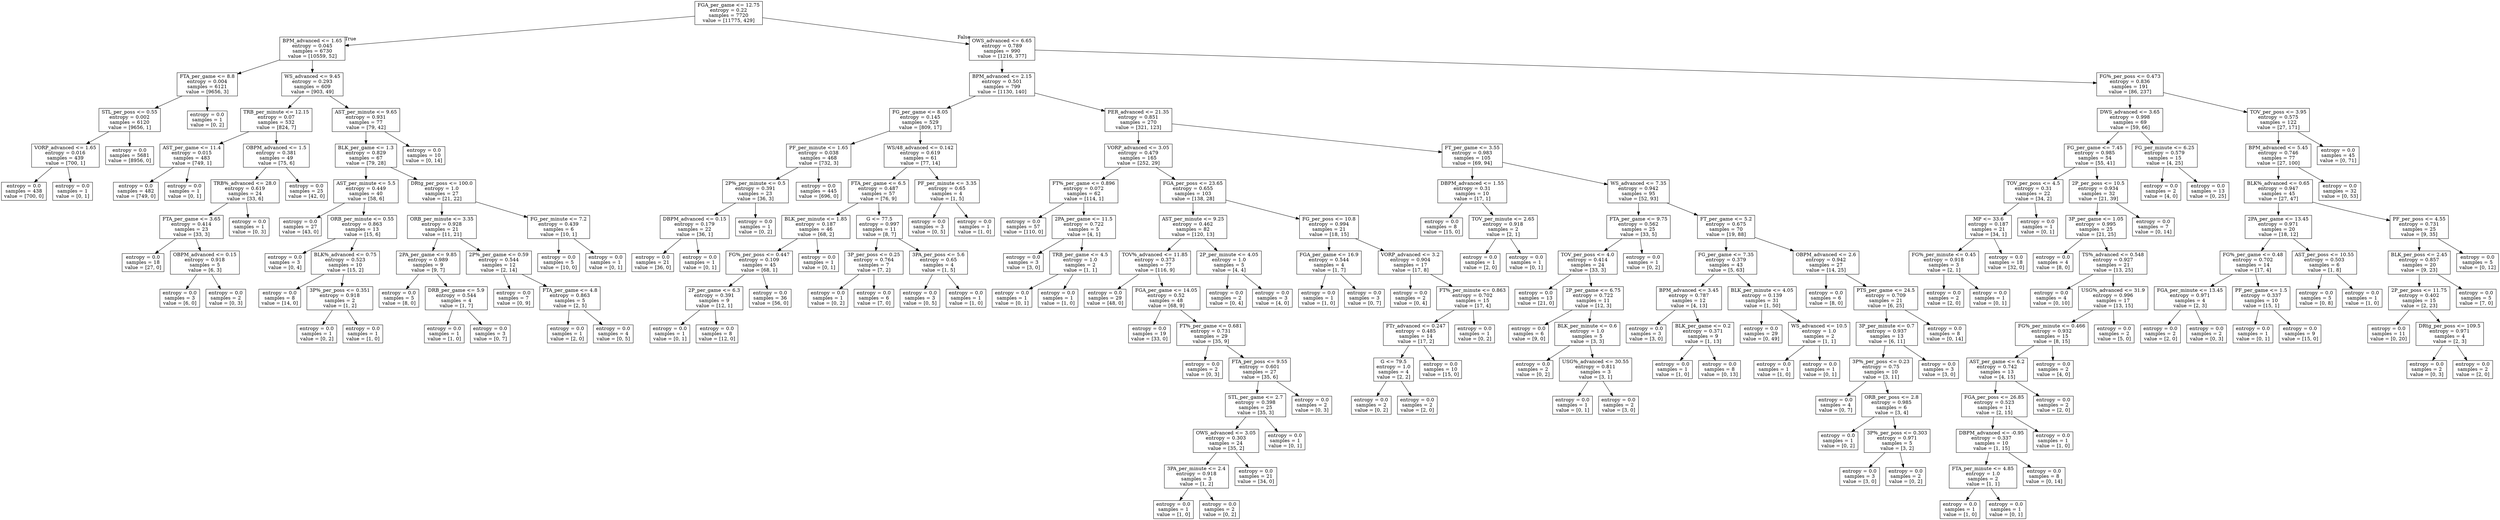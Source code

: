 digraph Tree {
node [shape=box] ;
0 [label="FGA_per_game <= 12.75\nentropy = 0.22\nsamples = 7720\nvalue = [11775, 429]"] ;
1 [label="BPM_advanced <= 1.65\nentropy = 0.045\nsamples = 6730\nvalue = [10559, 52]"] ;
0 -> 1 [labeldistance=2.5, labelangle=45, headlabel="True"] ;
2 [label="FTA_per_game <= 8.8\nentropy = 0.004\nsamples = 6121\nvalue = [9656, 3]"] ;
1 -> 2 ;
3 [label="STL_per_poss <= 0.55\nentropy = 0.002\nsamples = 6120\nvalue = [9656, 1]"] ;
2 -> 3 ;
4 [label="VORP_advanced <= 1.65\nentropy = 0.016\nsamples = 439\nvalue = [700, 1]"] ;
3 -> 4 ;
5 [label="entropy = 0.0\nsamples = 438\nvalue = [700, 0]"] ;
4 -> 5 ;
6 [label="entropy = 0.0\nsamples = 1\nvalue = [0, 1]"] ;
4 -> 6 ;
7 [label="entropy = 0.0\nsamples = 5681\nvalue = [8956, 0]"] ;
3 -> 7 ;
8 [label="entropy = 0.0\nsamples = 1\nvalue = [0, 2]"] ;
2 -> 8 ;
9 [label="WS_advanced <= 9.45\nentropy = 0.293\nsamples = 609\nvalue = [903, 49]"] ;
1 -> 9 ;
10 [label="TRB_per_minute <= 12.15\nentropy = 0.07\nsamples = 532\nvalue = [824, 7]"] ;
9 -> 10 ;
11 [label="AST_per_game <= 11.4\nentropy = 0.015\nsamples = 483\nvalue = [749, 1]"] ;
10 -> 11 ;
12 [label="entropy = 0.0\nsamples = 482\nvalue = [749, 0]"] ;
11 -> 12 ;
13 [label="entropy = 0.0\nsamples = 1\nvalue = [0, 1]"] ;
11 -> 13 ;
14 [label="OBPM_advanced <= 1.5\nentropy = 0.381\nsamples = 49\nvalue = [75, 6]"] ;
10 -> 14 ;
15 [label="TRB%_advanced <= 28.0\nentropy = 0.619\nsamples = 24\nvalue = [33, 6]"] ;
14 -> 15 ;
16 [label="FTA_per_game <= 3.65\nentropy = 0.414\nsamples = 23\nvalue = [33, 3]"] ;
15 -> 16 ;
17 [label="entropy = 0.0\nsamples = 18\nvalue = [27, 0]"] ;
16 -> 17 ;
18 [label="OBPM_advanced <= 0.15\nentropy = 0.918\nsamples = 5\nvalue = [6, 3]"] ;
16 -> 18 ;
19 [label="entropy = 0.0\nsamples = 3\nvalue = [6, 0]"] ;
18 -> 19 ;
20 [label="entropy = 0.0\nsamples = 2\nvalue = [0, 3]"] ;
18 -> 20 ;
21 [label="entropy = 0.0\nsamples = 1\nvalue = [0, 3]"] ;
15 -> 21 ;
22 [label="entropy = 0.0\nsamples = 25\nvalue = [42, 0]"] ;
14 -> 22 ;
23 [label="AST_per_minute <= 9.65\nentropy = 0.931\nsamples = 77\nvalue = [79, 42]"] ;
9 -> 23 ;
24 [label="BLK_per_game <= 1.3\nentropy = 0.829\nsamples = 67\nvalue = [79, 28]"] ;
23 -> 24 ;
25 [label="AST_per_minute <= 5.5\nentropy = 0.449\nsamples = 40\nvalue = [58, 6]"] ;
24 -> 25 ;
26 [label="entropy = 0.0\nsamples = 27\nvalue = [43, 0]"] ;
25 -> 26 ;
27 [label="ORB_per_minute <= 0.55\nentropy = 0.863\nsamples = 13\nvalue = [15, 6]"] ;
25 -> 27 ;
28 [label="entropy = 0.0\nsamples = 3\nvalue = [0, 4]"] ;
27 -> 28 ;
29 [label="BLK%_advanced <= 0.75\nentropy = 0.523\nsamples = 10\nvalue = [15, 2]"] ;
27 -> 29 ;
30 [label="entropy = 0.0\nsamples = 8\nvalue = [14, 0]"] ;
29 -> 30 ;
31 [label="3P%_per_poss <= 0.351\nentropy = 0.918\nsamples = 2\nvalue = [1, 2]"] ;
29 -> 31 ;
32 [label="entropy = 0.0\nsamples = 1\nvalue = [0, 2]"] ;
31 -> 32 ;
33 [label="entropy = 0.0\nsamples = 1\nvalue = [1, 0]"] ;
31 -> 33 ;
34 [label="DRtg_per_poss <= 100.0\nentropy = 1.0\nsamples = 27\nvalue = [21, 22]"] ;
24 -> 34 ;
35 [label="ORB_per_minute <= 3.35\nentropy = 0.928\nsamples = 21\nvalue = [11, 21]"] ;
34 -> 35 ;
36 [label="2PA_per_game <= 9.85\nentropy = 0.989\nsamples = 9\nvalue = [9, 7]"] ;
35 -> 36 ;
37 [label="entropy = 0.0\nsamples = 5\nvalue = [8, 0]"] ;
36 -> 37 ;
38 [label="DRB_per_game <= 5.9\nentropy = 0.544\nsamples = 4\nvalue = [1, 7]"] ;
36 -> 38 ;
39 [label="entropy = 0.0\nsamples = 1\nvalue = [1, 0]"] ;
38 -> 39 ;
40 [label="entropy = 0.0\nsamples = 3\nvalue = [0, 7]"] ;
38 -> 40 ;
41 [label="2P%_per_game <= 0.59\nentropy = 0.544\nsamples = 12\nvalue = [2, 14]"] ;
35 -> 41 ;
42 [label="entropy = 0.0\nsamples = 7\nvalue = [0, 9]"] ;
41 -> 42 ;
43 [label="FTA_per_game <= 4.8\nentropy = 0.863\nsamples = 5\nvalue = [2, 5]"] ;
41 -> 43 ;
44 [label="entropy = 0.0\nsamples = 1\nvalue = [2, 0]"] ;
43 -> 44 ;
45 [label="entropy = 0.0\nsamples = 4\nvalue = [0, 5]"] ;
43 -> 45 ;
46 [label="FG_per_minute <= 7.2\nentropy = 0.439\nsamples = 6\nvalue = [10, 1]"] ;
34 -> 46 ;
47 [label="entropy = 0.0\nsamples = 5\nvalue = [10, 0]"] ;
46 -> 47 ;
48 [label="entropy = 0.0\nsamples = 1\nvalue = [0, 1]"] ;
46 -> 48 ;
49 [label="entropy = 0.0\nsamples = 10\nvalue = [0, 14]"] ;
23 -> 49 ;
50 [label="OWS_advanced <= 6.65\nentropy = 0.789\nsamples = 990\nvalue = [1216, 377]"] ;
0 -> 50 [labeldistance=2.5, labelangle=-45, headlabel="False"] ;
51 [label="BPM_advanced <= 2.15\nentropy = 0.501\nsamples = 799\nvalue = [1130, 140]"] ;
50 -> 51 ;
52 [label="FG_per_game <= 8.05\nentropy = 0.145\nsamples = 529\nvalue = [809, 17]"] ;
51 -> 52 ;
53 [label="PF_per_minute <= 1.65\nentropy = 0.038\nsamples = 468\nvalue = [732, 3]"] ;
52 -> 53 ;
54 [label="2P%_per_minute <= 0.5\nentropy = 0.391\nsamples = 23\nvalue = [36, 3]"] ;
53 -> 54 ;
55 [label="DBPM_advanced <= 0.15\nentropy = 0.179\nsamples = 22\nvalue = [36, 1]"] ;
54 -> 55 ;
56 [label="entropy = 0.0\nsamples = 21\nvalue = [36, 0]"] ;
55 -> 56 ;
57 [label="entropy = 0.0\nsamples = 1\nvalue = [0, 1]"] ;
55 -> 57 ;
58 [label="entropy = 0.0\nsamples = 1\nvalue = [0, 2]"] ;
54 -> 58 ;
59 [label="entropy = 0.0\nsamples = 445\nvalue = [696, 0]"] ;
53 -> 59 ;
60 [label="WS/48_advanced <= 0.142\nentropy = 0.619\nsamples = 61\nvalue = [77, 14]"] ;
52 -> 60 ;
61 [label="FTA_per_game <= 6.5\nentropy = 0.487\nsamples = 57\nvalue = [76, 9]"] ;
60 -> 61 ;
62 [label="BLK_per_minute <= 1.85\nentropy = 0.187\nsamples = 46\nvalue = [68, 2]"] ;
61 -> 62 ;
63 [label="FG%_per_poss <= 0.447\nentropy = 0.109\nsamples = 45\nvalue = [68, 1]"] ;
62 -> 63 ;
64 [label="2P_per_game <= 6.3\nentropy = 0.391\nsamples = 9\nvalue = [12, 1]"] ;
63 -> 64 ;
65 [label="entropy = 0.0\nsamples = 1\nvalue = [0, 1]"] ;
64 -> 65 ;
66 [label="entropy = 0.0\nsamples = 8\nvalue = [12, 0]"] ;
64 -> 66 ;
67 [label="entropy = 0.0\nsamples = 36\nvalue = [56, 0]"] ;
63 -> 67 ;
68 [label="entropy = 0.0\nsamples = 1\nvalue = [0, 1]"] ;
62 -> 68 ;
69 [label="G <= 77.5\nentropy = 0.997\nsamples = 11\nvalue = [8, 7]"] ;
61 -> 69 ;
70 [label="3P_per_poss <= 0.25\nentropy = 0.764\nsamples = 7\nvalue = [7, 2]"] ;
69 -> 70 ;
71 [label="entropy = 0.0\nsamples = 1\nvalue = [0, 2]"] ;
70 -> 71 ;
72 [label="entropy = 0.0\nsamples = 6\nvalue = [7, 0]"] ;
70 -> 72 ;
73 [label="3PA_per_poss <= 5.6\nentropy = 0.65\nsamples = 4\nvalue = [1, 5]"] ;
69 -> 73 ;
74 [label="entropy = 0.0\nsamples = 3\nvalue = [0, 5]"] ;
73 -> 74 ;
75 [label="entropy = 0.0\nsamples = 1\nvalue = [1, 0]"] ;
73 -> 75 ;
76 [label="PF_per_minute <= 3.35\nentropy = 0.65\nsamples = 4\nvalue = [1, 5]"] ;
60 -> 76 ;
77 [label="entropy = 0.0\nsamples = 3\nvalue = [0, 5]"] ;
76 -> 77 ;
78 [label="entropy = 0.0\nsamples = 1\nvalue = [1, 0]"] ;
76 -> 78 ;
79 [label="PER_advanced <= 21.35\nentropy = 0.851\nsamples = 270\nvalue = [321, 123]"] ;
51 -> 79 ;
80 [label="VORP_advanced <= 3.05\nentropy = 0.479\nsamples = 165\nvalue = [252, 29]"] ;
79 -> 80 ;
81 [label="FT%_per_game <= 0.896\nentropy = 0.072\nsamples = 62\nvalue = [114, 1]"] ;
80 -> 81 ;
82 [label="entropy = 0.0\nsamples = 57\nvalue = [110, 0]"] ;
81 -> 82 ;
83 [label="2PA_per_game <= 11.5\nentropy = 0.722\nsamples = 5\nvalue = [4, 1]"] ;
81 -> 83 ;
84 [label="entropy = 0.0\nsamples = 3\nvalue = [3, 0]"] ;
83 -> 84 ;
85 [label="TRB_per_game <= 4.5\nentropy = 1.0\nsamples = 2\nvalue = [1, 1]"] ;
83 -> 85 ;
86 [label="entropy = 0.0\nsamples = 1\nvalue = [0, 1]"] ;
85 -> 86 ;
87 [label="entropy = 0.0\nsamples = 1\nvalue = [1, 0]"] ;
85 -> 87 ;
88 [label="FGA_per_poss <= 23.65\nentropy = 0.655\nsamples = 103\nvalue = [138, 28]"] ;
80 -> 88 ;
89 [label="AST_per_minute <= 9.25\nentropy = 0.462\nsamples = 82\nvalue = [120, 13]"] ;
88 -> 89 ;
90 [label="TOV%_advanced <= 11.85\nentropy = 0.373\nsamples = 77\nvalue = [116, 9]"] ;
89 -> 90 ;
91 [label="entropy = 0.0\nsamples = 29\nvalue = [48, 0]"] ;
90 -> 91 ;
92 [label="FGA_per_game <= 14.05\nentropy = 0.52\nsamples = 48\nvalue = [68, 9]"] ;
90 -> 92 ;
93 [label="entropy = 0.0\nsamples = 19\nvalue = [33, 0]"] ;
92 -> 93 ;
94 [label="FT%_per_game <= 0.681\nentropy = 0.731\nsamples = 29\nvalue = [35, 9]"] ;
92 -> 94 ;
95 [label="entropy = 0.0\nsamples = 2\nvalue = [0, 3]"] ;
94 -> 95 ;
96 [label="FTA_per_poss <= 9.55\nentropy = 0.601\nsamples = 27\nvalue = [35, 6]"] ;
94 -> 96 ;
97 [label="STL_per_game <= 2.7\nentropy = 0.398\nsamples = 25\nvalue = [35, 3]"] ;
96 -> 97 ;
98 [label="OWS_advanced <= 3.05\nentropy = 0.303\nsamples = 24\nvalue = [35, 2]"] ;
97 -> 98 ;
99 [label="3PA_per_minute <= 2.4\nentropy = 0.918\nsamples = 3\nvalue = [1, 2]"] ;
98 -> 99 ;
100 [label="entropy = 0.0\nsamples = 1\nvalue = [1, 0]"] ;
99 -> 100 ;
101 [label="entropy = 0.0\nsamples = 2\nvalue = [0, 2]"] ;
99 -> 101 ;
102 [label="entropy = 0.0\nsamples = 21\nvalue = [34, 0]"] ;
98 -> 102 ;
103 [label="entropy = 0.0\nsamples = 1\nvalue = [0, 1]"] ;
97 -> 103 ;
104 [label="entropy = 0.0\nsamples = 2\nvalue = [0, 3]"] ;
96 -> 104 ;
105 [label="2P_per_minute <= 4.05\nentropy = 1.0\nsamples = 5\nvalue = [4, 4]"] ;
89 -> 105 ;
106 [label="entropy = 0.0\nsamples = 2\nvalue = [0, 4]"] ;
105 -> 106 ;
107 [label="entropy = 0.0\nsamples = 3\nvalue = [4, 0]"] ;
105 -> 107 ;
108 [label="FG_per_poss <= 10.8\nentropy = 0.994\nsamples = 21\nvalue = [18, 15]"] ;
88 -> 108 ;
109 [label="FGA_per_game <= 16.9\nentropy = 0.544\nsamples = 4\nvalue = [1, 7]"] ;
108 -> 109 ;
110 [label="entropy = 0.0\nsamples = 1\nvalue = [1, 0]"] ;
109 -> 110 ;
111 [label="entropy = 0.0\nsamples = 3\nvalue = [0, 7]"] ;
109 -> 111 ;
112 [label="VORP_advanced <= 3.2\nentropy = 0.904\nsamples = 17\nvalue = [17, 8]"] ;
108 -> 112 ;
113 [label="entropy = 0.0\nsamples = 2\nvalue = [0, 4]"] ;
112 -> 113 ;
114 [label="FT%_per_minute <= 0.863\nentropy = 0.702\nsamples = 15\nvalue = [17, 4]"] ;
112 -> 114 ;
115 [label="FTr_advanced <= 0.247\nentropy = 0.485\nsamples = 14\nvalue = [17, 2]"] ;
114 -> 115 ;
116 [label="G <= 79.5\nentropy = 1.0\nsamples = 4\nvalue = [2, 2]"] ;
115 -> 116 ;
117 [label="entropy = 0.0\nsamples = 2\nvalue = [0, 2]"] ;
116 -> 117 ;
118 [label="entropy = 0.0\nsamples = 2\nvalue = [2, 0]"] ;
116 -> 118 ;
119 [label="entropy = 0.0\nsamples = 10\nvalue = [15, 0]"] ;
115 -> 119 ;
120 [label="entropy = 0.0\nsamples = 1\nvalue = [0, 2]"] ;
114 -> 120 ;
121 [label="FT_per_game <= 3.55\nentropy = 0.983\nsamples = 105\nvalue = [69, 94]"] ;
79 -> 121 ;
122 [label="DBPM_advanced <= 1.55\nentropy = 0.31\nsamples = 10\nvalue = [17, 1]"] ;
121 -> 122 ;
123 [label="entropy = 0.0\nsamples = 8\nvalue = [15, 0]"] ;
122 -> 123 ;
124 [label="TOV_per_minute <= 2.65\nentropy = 0.918\nsamples = 2\nvalue = [2, 1]"] ;
122 -> 124 ;
125 [label="entropy = 0.0\nsamples = 1\nvalue = [2, 0]"] ;
124 -> 125 ;
126 [label="entropy = 0.0\nsamples = 1\nvalue = [0, 1]"] ;
124 -> 126 ;
127 [label="WS_advanced <= 7.35\nentropy = 0.942\nsamples = 95\nvalue = [52, 93]"] ;
121 -> 127 ;
128 [label="FTA_per_game <= 9.75\nentropy = 0.562\nsamples = 25\nvalue = [33, 5]"] ;
127 -> 128 ;
129 [label="TOV_per_poss <= 4.0\nentropy = 0.414\nsamples = 24\nvalue = [33, 3]"] ;
128 -> 129 ;
130 [label="entropy = 0.0\nsamples = 13\nvalue = [21, 0]"] ;
129 -> 130 ;
131 [label="2P_per_game <= 6.75\nentropy = 0.722\nsamples = 11\nvalue = [12, 3]"] ;
129 -> 131 ;
132 [label="entropy = 0.0\nsamples = 6\nvalue = [9, 0]"] ;
131 -> 132 ;
133 [label="BLK_per_minute <= 0.6\nentropy = 1.0\nsamples = 5\nvalue = [3, 3]"] ;
131 -> 133 ;
134 [label="entropy = 0.0\nsamples = 2\nvalue = [0, 2]"] ;
133 -> 134 ;
135 [label="USG%_advanced <= 30.55\nentropy = 0.811\nsamples = 3\nvalue = [3, 1]"] ;
133 -> 135 ;
136 [label="entropy = 0.0\nsamples = 1\nvalue = [0, 1]"] ;
135 -> 136 ;
137 [label="entropy = 0.0\nsamples = 2\nvalue = [3, 0]"] ;
135 -> 137 ;
138 [label="entropy = 0.0\nsamples = 1\nvalue = [0, 2]"] ;
128 -> 138 ;
139 [label="FT_per_game <= 5.2\nentropy = 0.675\nsamples = 70\nvalue = [19, 88]"] ;
127 -> 139 ;
140 [label="FG_per_game <= 7.35\nentropy = 0.379\nsamples = 43\nvalue = [5, 63]"] ;
139 -> 140 ;
141 [label="BPM_advanced <= 3.45\nentropy = 0.787\nsamples = 12\nvalue = [4, 13]"] ;
140 -> 141 ;
142 [label="entropy = 0.0\nsamples = 3\nvalue = [3, 0]"] ;
141 -> 142 ;
143 [label="BLK_per_game <= 0.2\nentropy = 0.371\nsamples = 9\nvalue = [1, 13]"] ;
141 -> 143 ;
144 [label="entropy = 0.0\nsamples = 1\nvalue = [1, 0]"] ;
143 -> 144 ;
145 [label="entropy = 0.0\nsamples = 8\nvalue = [0, 13]"] ;
143 -> 145 ;
146 [label="BLK_per_minute <= 4.05\nentropy = 0.139\nsamples = 31\nvalue = [1, 50]"] ;
140 -> 146 ;
147 [label="entropy = 0.0\nsamples = 29\nvalue = [0, 49]"] ;
146 -> 147 ;
148 [label="WS_advanced <= 10.5\nentropy = 1.0\nsamples = 2\nvalue = [1, 1]"] ;
146 -> 148 ;
149 [label="entropy = 0.0\nsamples = 1\nvalue = [1, 0]"] ;
148 -> 149 ;
150 [label="entropy = 0.0\nsamples = 1\nvalue = [0, 1]"] ;
148 -> 150 ;
151 [label="OBPM_advanced <= 2.6\nentropy = 0.942\nsamples = 27\nvalue = [14, 25]"] ;
139 -> 151 ;
152 [label="entropy = 0.0\nsamples = 6\nvalue = [8, 0]"] ;
151 -> 152 ;
153 [label="PTS_per_game <= 24.5\nentropy = 0.709\nsamples = 21\nvalue = [6, 25]"] ;
151 -> 153 ;
154 [label="3P_per_minute <= 0.7\nentropy = 0.937\nsamples = 13\nvalue = [6, 11]"] ;
153 -> 154 ;
155 [label="3P%_per_poss <= 0.23\nentropy = 0.75\nsamples = 10\nvalue = [3, 11]"] ;
154 -> 155 ;
156 [label="entropy = 0.0\nsamples = 4\nvalue = [0, 7]"] ;
155 -> 156 ;
157 [label="ORB_per_poss <= 2.8\nentropy = 0.985\nsamples = 6\nvalue = [3, 4]"] ;
155 -> 157 ;
158 [label="entropy = 0.0\nsamples = 1\nvalue = [0, 2]"] ;
157 -> 158 ;
159 [label="3P%_per_poss <= 0.303\nentropy = 0.971\nsamples = 5\nvalue = [3, 2]"] ;
157 -> 159 ;
160 [label="entropy = 0.0\nsamples = 3\nvalue = [3, 0]"] ;
159 -> 160 ;
161 [label="entropy = 0.0\nsamples = 2\nvalue = [0, 2]"] ;
159 -> 161 ;
162 [label="entropy = 0.0\nsamples = 3\nvalue = [3, 0]"] ;
154 -> 162 ;
163 [label="entropy = 0.0\nsamples = 8\nvalue = [0, 14]"] ;
153 -> 163 ;
164 [label="FG%_per_poss <= 0.473\nentropy = 0.836\nsamples = 191\nvalue = [86, 237]"] ;
50 -> 164 ;
165 [label="DWS_advanced <= 3.65\nentropy = 0.998\nsamples = 69\nvalue = [59, 66]"] ;
164 -> 165 ;
166 [label="FG_per_game <= 7.45\nentropy = 0.985\nsamples = 54\nvalue = [55, 41]"] ;
165 -> 166 ;
167 [label="TOV_per_poss <= 4.5\nentropy = 0.31\nsamples = 22\nvalue = [34, 2]"] ;
166 -> 167 ;
168 [label="MP <= 33.6\nentropy = 0.187\nsamples = 21\nvalue = [34, 1]"] ;
167 -> 168 ;
169 [label="FG%_per_minute <= 0.45\nentropy = 0.918\nsamples = 3\nvalue = [2, 1]"] ;
168 -> 169 ;
170 [label="entropy = 0.0\nsamples = 2\nvalue = [2, 0]"] ;
169 -> 170 ;
171 [label="entropy = 0.0\nsamples = 1\nvalue = [0, 1]"] ;
169 -> 171 ;
172 [label="entropy = 0.0\nsamples = 18\nvalue = [32, 0]"] ;
168 -> 172 ;
173 [label="entropy = 0.0\nsamples = 1\nvalue = [0, 1]"] ;
167 -> 173 ;
174 [label="2P_per_poss <= 10.5\nentropy = 0.934\nsamples = 32\nvalue = [21, 39]"] ;
166 -> 174 ;
175 [label="3P_per_game <= 1.05\nentropy = 0.995\nsamples = 25\nvalue = [21, 25]"] ;
174 -> 175 ;
176 [label="entropy = 0.0\nsamples = 4\nvalue = [8, 0]"] ;
175 -> 176 ;
177 [label="TS%_advanced <= 0.548\nentropy = 0.927\nsamples = 21\nvalue = [13, 25]"] ;
175 -> 177 ;
178 [label="entropy = 0.0\nsamples = 4\nvalue = [0, 10]"] ;
177 -> 178 ;
179 [label="USG%_advanced <= 31.9\nentropy = 0.996\nsamples = 17\nvalue = [13, 15]"] ;
177 -> 179 ;
180 [label="FG%_per_minute <= 0.466\nentropy = 0.932\nsamples = 15\nvalue = [8, 15]"] ;
179 -> 180 ;
181 [label="AST_per_game <= 6.2\nentropy = 0.742\nsamples = 13\nvalue = [4, 15]"] ;
180 -> 181 ;
182 [label="FGA_per_poss <= 26.85\nentropy = 0.523\nsamples = 11\nvalue = [2, 15]"] ;
181 -> 182 ;
183 [label="DBPM_advanced <= -0.95\nentropy = 0.337\nsamples = 10\nvalue = [1, 15]"] ;
182 -> 183 ;
184 [label="FTA_per_minute <= 4.85\nentropy = 1.0\nsamples = 2\nvalue = [1, 1]"] ;
183 -> 184 ;
185 [label="entropy = 0.0\nsamples = 1\nvalue = [1, 0]"] ;
184 -> 185 ;
186 [label="entropy = 0.0\nsamples = 1\nvalue = [0, 1]"] ;
184 -> 186 ;
187 [label="entropy = 0.0\nsamples = 8\nvalue = [0, 14]"] ;
183 -> 187 ;
188 [label="entropy = 0.0\nsamples = 1\nvalue = [1, 0]"] ;
182 -> 188 ;
189 [label="entropy = 0.0\nsamples = 2\nvalue = [2, 0]"] ;
181 -> 189 ;
190 [label="entropy = 0.0\nsamples = 2\nvalue = [4, 0]"] ;
180 -> 190 ;
191 [label="entropy = 0.0\nsamples = 2\nvalue = [5, 0]"] ;
179 -> 191 ;
192 [label="entropy = 0.0\nsamples = 7\nvalue = [0, 14]"] ;
174 -> 192 ;
193 [label="FG_per_minute <= 6.25\nentropy = 0.579\nsamples = 15\nvalue = [4, 25]"] ;
165 -> 193 ;
194 [label="entropy = 0.0\nsamples = 2\nvalue = [4, 0]"] ;
193 -> 194 ;
195 [label="entropy = 0.0\nsamples = 13\nvalue = [0, 25]"] ;
193 -> 195 ;
196 [label="TOV_per_poss <= 3.95\nentropy = 0.575\nsamples = 122\nvalue = [27, 171]"] ;
164 -> 196 ;
197 [label="BPM_advanced <= 5.45\nentropy = 0.746\nsamples = 77\nvalue = [27, 100]"] ;
196 -> 197 ;
198 [label="BLK%_advanced <= 0.65\nentropy = 0.947\nsamples = 45\nvalue = [27, 47]"] ;
197 -> 198 ;
199 [label="2PA_per_game <= 13.45\nentropy = 0.971\nsamples = 20\nvalue = [18, 12]"] ;
198 -> 199 ;
200 [label="FG%_per_game <= 0.48\nentropy = 0.702\nsamples = 14\nvalue = [17, 4]"] ;
199 -> 200 ;
201 [label="FGA_per_minute <= 13.45\nentropy = 0.971\nsamples = 4\nvalue = [2, 3]"] ;
200 -> 201 ;
202 [label="entropy = 0.0\nsamples = 2\nvalue = [2, 0]"] ;
201 -> 202 ;
203 [label="entropy = 0.0\nsamples = 2\nvalue = [0, 3]"] ;
201 -> 203 ;
204 [label="PF_per_game <= 1.5\nentropy = 0.337\nsamples = 10\nvalue = [15, 1]"] ;
200 -> 204 ;
205 [label="entropy = 0.0\nsamples = 1\nvalue = [0, 1]"] ;
204 -> 205 ;
206 [label="entropy = 0.0\nsamples = 9\nvalue = [15, 0]"] ;
204 -> 206 ;
207 [label="AST_per_poss <= 10.55\nentropy = 0.503\nsamples = 6\nvalue = [1, 8]"] ;
199 -> 207 ;
208 [label="entropy = 0.0\nsamples = 5\nvalue = [0, 8]"] ;
207 -> 208 ;
209 [label="entropy = 0.0\nsamples = 1\nvalue = [1, 0]"] ;
207 -> 209 ;
210 [label="PF_per_poss <= 4.55\nentropy = 0.731\nsamples = 25\nvalue = [9, 35]"] ;
198 -> 210 ;
211 [label="BLK_per_poss <= 2.45\nentropy = 0.857\nsamples = 20\nvalue = [9, 23]"] ;
210 -> 211 ;
212 [label="2P_per_poss <= 11.75\nentropy = 0.402\nsamples = 15\nvalue = [2, 23]"] ;
211 -> 212 ;
213 [label="entropy = 0.0\nsamples = 11\nvalue = [0, 20]"] ;
212 -> 213 ;
214 [label="DRtg_per_poss <= 109.5\nentropy = 0.971\nsamples = 4\nvalue = [2, 3]"] ;
212 -> 214 ;
215 [label="entropy = 0.0\nsamples = 2\nvalue = [0, 3]"] ;
214 -> 215 ;
216 [label="entropy = 0.0\nsamples = 2\nvalue = [2, 0]"] ;
214 -> 216 ;
217 [label="entropy = 0.0\nsamples = 5\nvalue = [7, 0]"] ;
211 -> 217 ;
218 [label="entropy = 0.0\nsamples = 5\nvalue = [0, 12]"] ;
210 -> 218 ;
219 [label="entropy = 0.0\nsamples = 32\nvalue = [0, 53]"] ;
197 -> 219 ;
220 [label="entropy = 0.0\nsamples = 45\nvalue = [0, 71]"] ;
196 -> 220 ;
}